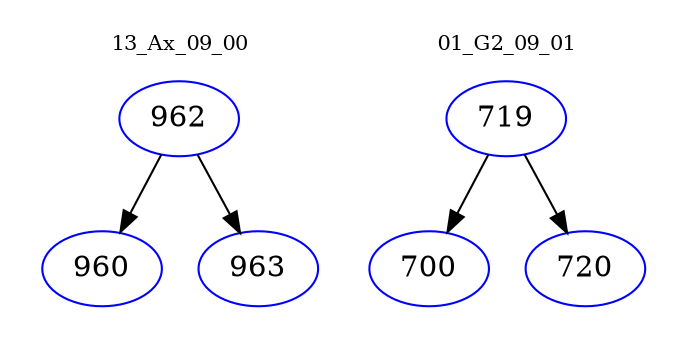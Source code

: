 digraph{
subgraph cluster_0 {
color = white
label = "13_Ax_09_00";
fontsize=10;
T0_962 [label="962", color="blue"]
T0_962 -> T0_960 [color="black"]
T0_960 [label="960", color="blue"]
T0_962 -> T0_963 [color="black"]
T0_963 [label="963", color="blue"]
}
subgraph cluster_1 {
color = white
label = "01_G2_09_01";
fontsize=10;
T1_719 [label="719", color="blue"]
T1_719 -> T1_700 [color="black"]
T1_700 [label="700", color="blue"]
T1_719 -> T1_720 [color="black"]
T1_720 [label="720", color="blue"]
}
}
